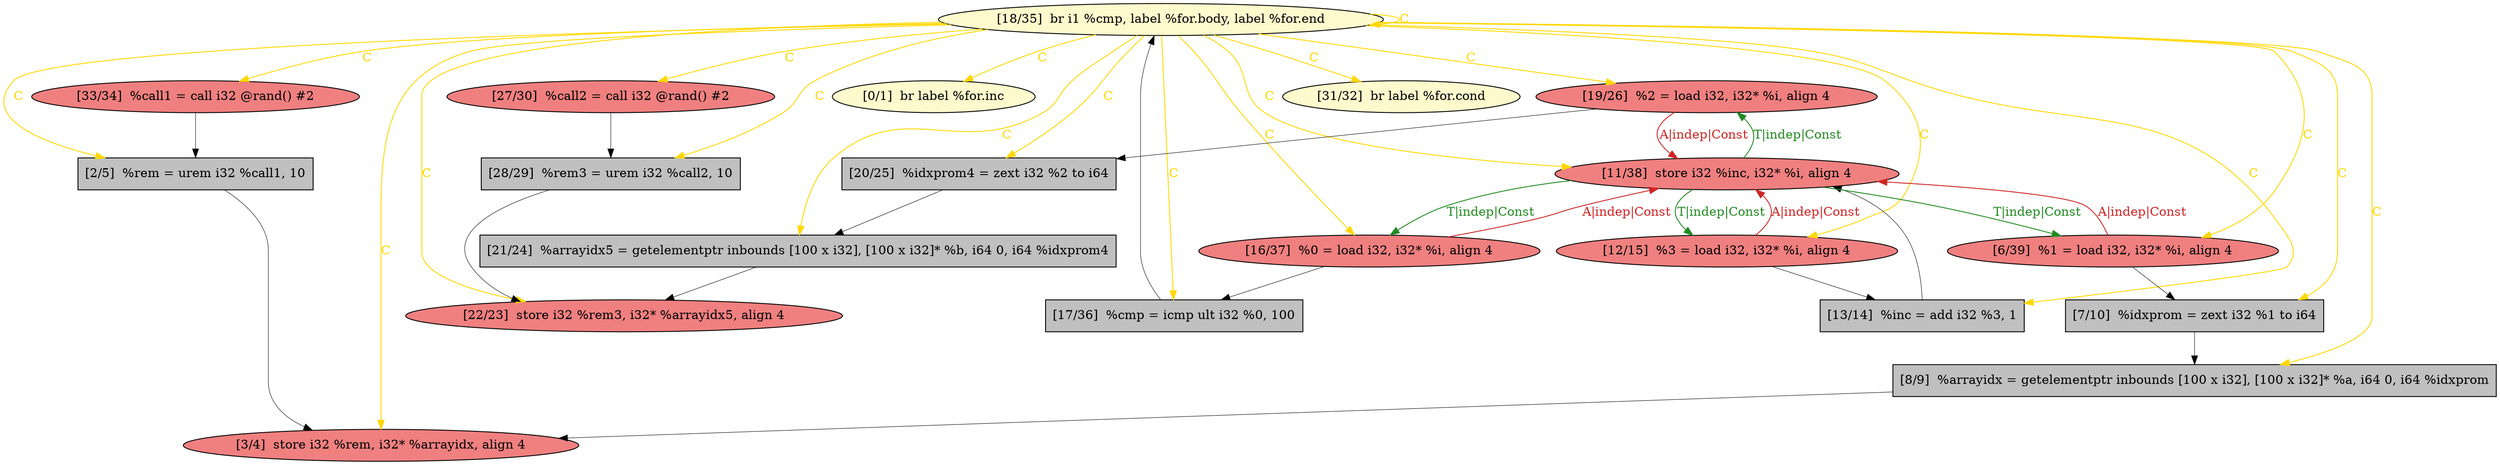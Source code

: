 
digraph G {


node290 [fillcolor=lightcoral,label="[22/23]  store i32 %rem3, i32* %arrayidx5, align 4",shape=ellipse,style=filled ]
node279 [fillcolor=lemonchiffon,label="[18/35]  br i1 %cmp, label %for.body, label %for.end",shape=ellipse,style=filled ]
node275 [fillcolor=grey,label="[2/5]  %rem = urem i32 %call1, 10",shape=rectangle,style=filled ]
node292 [fillcolor=lightcoral,label="[19/26]  %2 = load i32, i32* %i, align 4",shape=ellipse,style=filled ]
node284 [fillcolor=lightcoral,label="[33/34]  %call1 = call i32 @rand() #2",shape=ellipse,style=filled ]
node276 [fillcolor=lightcoral,label="[6/39]  %1 = load i32, i32* %i, align 4",shape=ellipse,style=filled ]
node285 [fillcolor=grey,label="[17/36]  %cmp = icmp ult i32 %0, 100",shape=rectangle,style=filled ]
node274 [fillcolor=lemonchiffon,label="[0/1]  br label %for.inc",shape=ellipse,style=filled ]
node277 [fillcolor=grey,label="[21/24]  %arrayidx5 = getelementptr inbounds [100 x i32], [100 x i32]* %b, i64 0, i64 %idxprom4",shape=rectangle,style=filled ]
node291 [fillcolor=lightcoral,label="[27/30]  %call2 = call i32 @rand() #2",shape=ellipse,style=filled ]
node280 [fillcolor=lightcoral,label="[12/15]  %3 = load i32, i32* %i, align 4",shape=ellipse,style=filled ]
node281 [fillcolor=lightcoral,label="[16/37]  %0 = load i32, i32* %i, align 4",shape=ellipse,style=filled ]
node289 [fillcolor=lightcoral,label="[3/4]  store i32 %rem, i32* %arrayidx, align 4",shape=ellipse,style=filled ]
node278 [fillcolor=grey,label="[7/10]  %idxprom = zext i32 %1 to i64",shape=rectangle,style=filled ]
node282 [fillcolor=lemonchiffon,label="[31/32]  br label %for.cond",shape=ellipse,style=filled ]
node293 [fillcolor=grey,label="[20/25]  %idxprom4 = zext i32 %2 to i64",shape=rectangle,style=filled ]
node283 [fillcolor=grey,label="[13/14]  %inc = add i32 %3, 1",shape=rectangle,style=filled ]
node288 [fillcolor=grey,label="[8/9]  %arrayidx = getelementptr inbounds [100 x i32], [100 x i32]* %a, i64 0, i64 %idxprom",shape=rectangle,style=filled ]
node286 [fillcolor=grey,label="[28/29]  %rem3 = urem i32 %call2, 10",shape=rectangle,style=filled ]
node287 [fillcolor=lightcoral,label="[11/38]  store i32 %inc, i32* %i, align 4",shape=ellipse,style=filled ]

node279->node291 [style=solid,color=gold,label="C",penwidth=1.0,fontcolor=gold ]
node287->node281 [style=solid,color=forestgreen,label="T|indep|Const",penwidth=1.0,fontcolor=forestgreen ]
node286->node290 [style=solid,color=black,label="",penwidth=0.5,fontcolor=black ]
node279->node289 [style=solid,color=gold,label="C",penwidth=1.0,fontcolor=gold ]
node275->node289 [style=solid,color=black,label="",penwidth=0.5,fontcolor=black ]
node284->node275 [style=solid,color=black,label="",penwidth=0.5,fontcolor=black ]
node283->node287 [style=solid,color=black,label="",penwidth=0.5,fontcolor=black ]
node279->node284 [style=solid,color=gold,label="C",penwidth=1.0,fontcolor=gold ]
node292->node293 [style=solid,color=black,label="",penwidth=0.5,fontcolor=black ]
node279->node287 [style=solid,color=gold,label="C",penwidth=1.0,fontcolor=gold ]
node279->node281 [style=solid,color=gold,label="C",penwidth=1.0,fontcolor=gold ]
node279->node285 [style=solid,color=gold,label="C",penwidth=1.0,fontcolor=gold ]
node287->node276 [style=solid,color=forestgreen,label="T|indep|Const",penwidth=1.0,fontcolor=forestgreen ]
node279->node274 [style=solid,color=gold,label="C",penwidth=1.0,fontcolor=gold ]
node291->node286 [style=solid,color=black,label="",penwidth=0.5,fontcolor=black ]
node279->node293 [style=solid,color=gold,label="C",penwidth=1.0,fontcolor=gold ]
node279->node292 [style=solid,color=gold,label="C",penwidth=1.0,fontcolor=gold ]
node281->node285 [style=solid,color=black,label="",penwidth=0.5,fontcolor=black ]
node285->node279 [style=solid,color=black,label="",penwidth=0.5,fontcolor=black ]
node279->node278 [style=solid,color=gold,label="C",penwidth=1.0,fontcolor=gold ]
node279->node282 [style=solid,color=gold,label="C",penwidth=1.0,fontcolor=gold ]
node287->node292 [style=solid,color=forestgreen,label="T|indep|Const",penwidth=1.0,fontcolor=forestgreen ]
node280->node287 [style=solid,color=firebrick3,label="A|indep|Const",penwidth=1.0,fontcolor=firebrick3 ]
node277->node290 [style=solid,color=black,label="",penwidth=0.5,fontcolor=black ]
node279->node283 [style=solid,color=gold,label="C",penwidth=1.0,fontcolor=gold ]
node288->node289 [style=solid,color=black,label="",penwidth=0.5,fontcolor=black ]
node279->node290 [style=solid,color=gold,label="C",penwidth=1.0,fontcolor=gold ]
node276->node287 [style=solid,color=firebrick3,label="A|indep|Const",penwidth=1.0,fontcolor=firebrick3 ]
node279->node288 [style=solid,color=gold,label="C",penwidth=1.0,fontcolor=gold ]
node276->node278 [style=solid,color=black,label="",penwidth=0.5,fontcolor=black ]
node279->node276 [style=solid,color=gold,label="C",penwidth=1.0,fontcolor=gold ]
node279->node286 [style=solid,color=gold,label="C",penwidth=1.0,fontcolor=gold ]
node279->node279 [style=solid,color=gold,label="C",penwidth=1.0,fontcolor=gold ]
node281->node287 [style=solid,color=firebrick3,label="A|indep|Const",penwidth=1.0,fontcolor=firebrick3 ]
node279->node280 [style=solid,color=gold,label="C",penwidth=1.0,fontcolor=gold ]
node279->node277 [style=solid,color=gold,label="C",penwidth=1.0,fontcolor=gold ]
node280->node283 [style=solid,color=black,label="",penwidth=0.5,fontcolor=black ]
node292->node287 [style=solid,color=firebrick3,label="A|indep|Const",penwidth=1.0,fontcolor=firebrick3 ]
node293->node277 [style=solid,color=black,label="",penwidth=0.5,fontcolor=black ]
node278->node288 [style=solid,color=black,label="",penwidth=0.5,fontcolor=black ]
node287->node280 [style=solid,color=forestgreen,label="T|indep|Const",penwidth=1.0,fontcolor=forestgreen ]
node279->node275 [style=solid,color=gold,label="C",penwidth=1.0,fontcolor=gold ]


}
